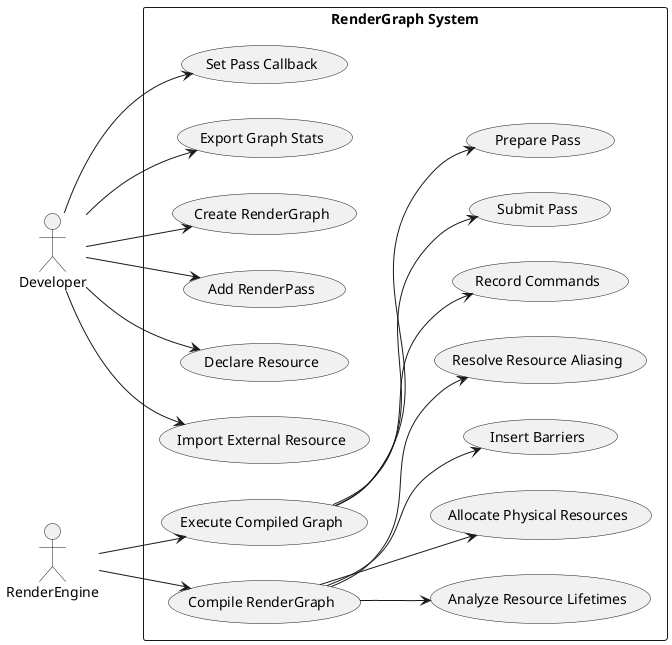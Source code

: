 @startuml
left to right direction
skinparam packageStyle rectangle

actor Developer
actor RenderEngine

rectangle "RenderGraph System" {
    Developer --> (Create RenderGraph)
    Developer --> (Add RenderPass)
    Developer --> (Declare Resource)
    Developer --> (Import External Resource)
    Developer --> (Set Pass Callback)

    RenderEngine --> (Compile RenderGraph)
    (Compile RenderGraph) --> (Analyze Resource Lifetimes)
    (Compile RenderGraph) --> (Allocate Physical Resources)
    (Compile RenderGraph) --> (Insert Barriers)
    (Compile RenderGraph) --> (Resolve Resource Aliasing)

    RenderEngine --> (Execute Compiled Graph)
    (Execute Compiled Graph) --> (Prepare Pass)
    (Execute Compiled Graph) --> (Record Commands)
    (Execute Compiled Graph) --> (Submit Pass)

    Developer --> (Export Graph Stats)
}

@enduml
